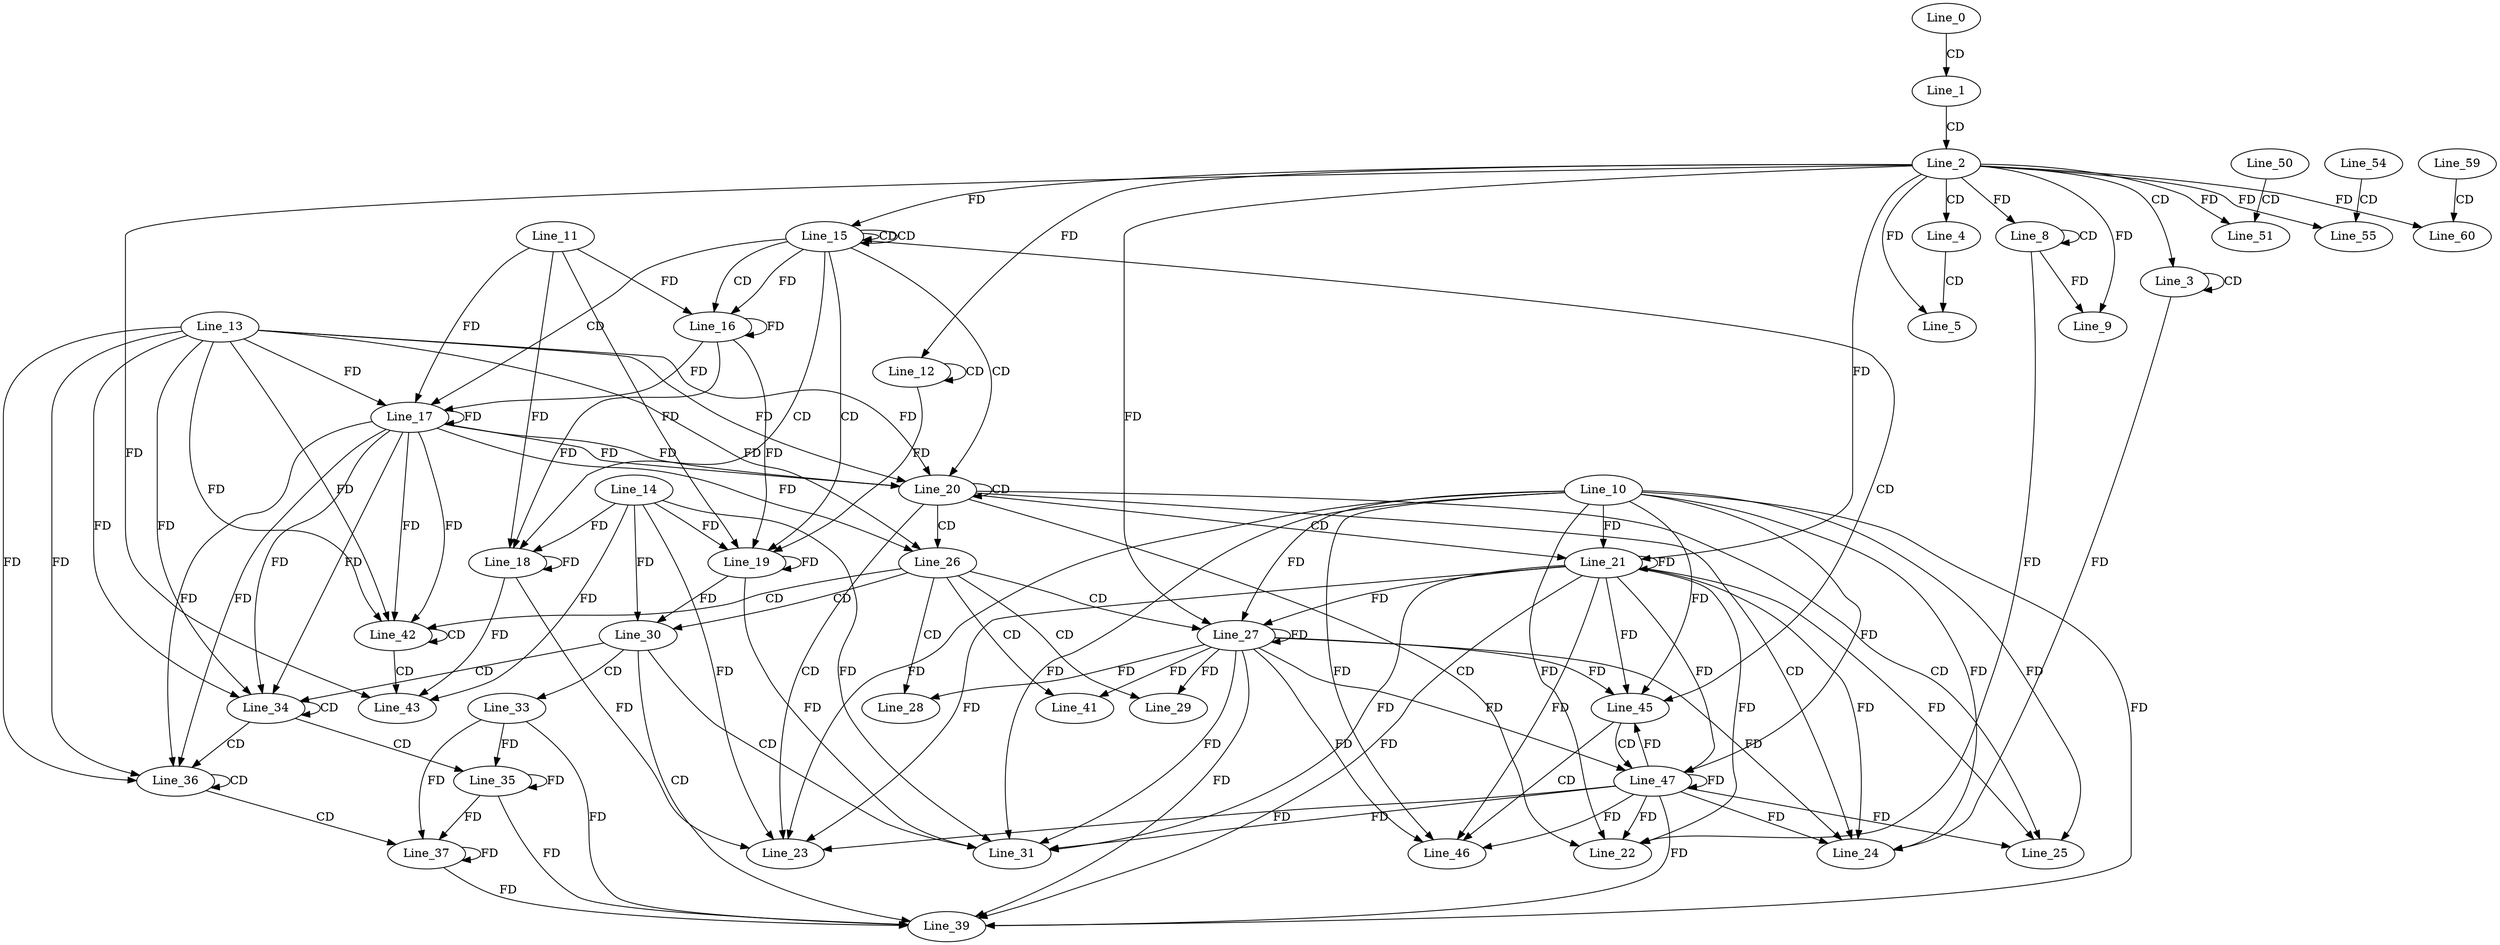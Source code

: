 digraph G {
  Line_0;
  Line_1;
  Line_2;
  Line_3;
  Line_3;
  Line_4;
  Line_5;
  Line_8;
  Line_8;
  Line_9;
  Line_12;
  Line_12;
  Line_15;
  Line_15;
  Line_15;
  Line_15;
  Line_15;
  Line_16;
  Line_11;
  Line_16;
  Line_17;
  Line_13;
  Line_17;
  Line_17;
  Line_18;
  Line_14;
  Line_18;
  Line_19;
  Line_19;
  Line_19;
  Line_20;
  Line_20;
  Line_21;
  Line_10;
  Line_21;
  Line_22;
  Line_23;
  Line_24;
  Line_25;
  Line_26;
  Line_26;
  Line_26;
  Line_26;
  Line_27;
  Line_27;
  Line_28;
  Line_29;
  Line_30;
  Line_31;
  Line_33;
  Line_34;
  Line_34;
  Line_35;
  Line_36;
  Line_36;
  Line_37;
  Line_39;
  Line_41;
  Line_42;
  Line_42;
  Line_43;
  Line_45;
  Line_46;
  Line_47;
  Line_50;
  Line_51;
  Line_54;
  Line_55;
  Line_59;
  Line_60;
  Line_0 -> Line_1 [ label="CD" ];
  Line_1 -> Line_2 [ label="CD" ];
  Line_2 -> Line_3 [ label="CD" ];
  Line_3 -> Line_3 [ label="CD" ];
  Line_2 -> Line_4 [ label="CD" ];
  Line_4 -> Line_5 [ label="CD" ];
  Line_2 -> Line_5 [ label="FD" ];
  Line_8 -> Line_8 [ label="CD" ];
  Line_2 -> Line_8 [ label="FD" ];
  Line_8 -> Line_9 [ label="FD" ];
  Line_2 -> Line_9 [ label="FD" ];
  Line_12 -> Line_12 [ label="CD" ];
  Line_2 -> Line_12 [ label="FD" ];
  Line_15 -> Line_15 [ label="CD" ];
  Line_15 -> Line_15 [ label="CD" ];
  Line_2 -> Line_15 [ label="FD" ];
  Line_15 -> Line_16 [ label="CD" ];
  Line_16 -> Line_16 [ label="FD" ];
  Line_11 -> Line_16 [ label="FD" ];
  Line_15 -> Line_16 [ label="FD" ];
  Line_15 -> Line_17 [ label="CD" ];
  Line_17 -> Line_17 [ label="FD" ];
  Line_13 -> Line_17 [ label="FD" ];
  Line_16 -> Line_17 [ label="FD" ];
  Line_11 -> Line_17 [ label="FD" ];
  Line_15 -> Line_18 [ label="CD" ];
  Line_18 -> Line_18 [ label="FD" ];
  Line_14 -> Line_18 [ label="FD" ];
  Line_16 -> Line_18 [ label="FD" ];
  Line_11 -> Line_18 [ label="FD" ];
  Line_15 -> Line_19 [ label="CD" ];
  Line_19 -> Line_19 [ label="FD" ];
  Line_14 -> Line_19 [ label="FD" ];
  Line_12 -> Line_19 [ label="FD" ];
  Line_16 -> Line_19 [ label="FD" ];
  Line_11 -> Line_19 [ label="FD" ];
  Line_15 -> Line_20 [ label="CD" ];
  Line_17 -> Line_20 [ label="FD" ];
  Line_13 -> Line_20 [ label="FD" ];
  Line_20 -> Line_20 [ label="CD" ];
  Line_17 -> Line_20 [ label="FD" ];
  Line_13 -> Line_20 [ label="FD" ];
  Line_20 -> Line_21 [ label="CD" ];
  Line_21 -> Line_21 [ label="FD" ];
  Line_10 -> Line_21 [ label="FD" ];
  Line_2 -> Line_21 [ label="FD" ];
  Line_20 -> Line_22 [ label="CD" ];
  Line_21 -> Line_22 [ label="FD" ];
  Line_10 -> Line_22 [ label="FD" ];
  Line_8 -> Line_22 [ label="FD" ];
  Line_20 -> Line_23 [ label="CD" ];
  Line_21 -> Line_23 [ label="FD" ];
  Line_10 -> Line_23 [ label="FD" ];
  Line_18 -> Line_23 [ label="FD" ];
  Line_14 -> Line_23 [ label="FD" ];
  Line_20 -> Line_24 [ label="CD" ];
  Line_3 -> Line_24 [ label="FD" ];
  Line_21 -> Line_24 [ label="FD" ];
  Line_10 -> Line_24 [ label="FD" ];
  Line_20 -> Line_25 [ label="CD" ];
  Line_21 -> Line_25 [ label="FD" ];
  Line_10 -> Line_25 [ label="FD" ];
  Line_20 -> Line_26 [ label="CD" ];
  Line_17 -> Line_26 [ label="FD" ];
  Line_13 -> Line_26 [ label="FD" ];
  Line_26 -> Line_27 [ label="CD" ];
  Line_21 -> Line_27 [ label="FD" ];
  Line_27 -> Line_27 [ label="FD" ];
  Line_10 -> Line_27 [ label="FD" ];
  Line_2 -> Line_27 [ label="FD" ];
  Line_26 -> Line_28 [ label="CD" ];
  Line_27 -> Line_28 [ label="FD" ];
  Line_26 -> Line_29 [ label="CD" ];
  Line_27 -> Line_29 [ label="FD" ];
  Line_26 -> Line_30 [ label="CD" ];
  Line_19 -> Line_30 [ label="FD" ];
  Line_14 -> Line_30 [ label="FD" ];
  Line_30 -> Line_31 [ label="CD" ];
  Line_21 -> Line_31 [ label="FD" ];
  Line_27 -> Line_31 [ label="FD" ];
  Line_10 -> Line_31 [ label="FD" ];
  Line_19 -> Line_31 [ label="FD" ];
  Line_14 -> Line_31 [ label="FD" ];
  Line_30 -> Line_33 [ label="CD" ];
  Line_30 -> Line_34 [ label="CD" ];
  Line_17 -> Line_34 [ label="FD" ];
  Line_13 -> Line_34 [ label="FD" ];
  Line_34 -> Line_34 [ label="CD" ];
  Line_17 -> Line_34 [ label="FD" ];
  Line_13 -> Line_34 [ label="FD" ];
  Line_34 -> Line_35 [ label="CD" ];
  Line_33 -> Line_35 [ label="FD" ];
  Line_35 -> Line_35 [ label="FD" ];
  Line_34 -> Line_36 [ label="CD" ];
  Line_17 -> Line_36 [ label="FD" ];
  Line_13 -> Line_36 [ label="FD" ];
  Line_36 -> Line_36 [ label="CD" ];
  Line_17 -> Line_36 [ label="FD" ];
  Line_13 -> Line_36 [ label="FD" ];
  Line_36 -> Line_37 [ label="CD" ];
  Line_33 -> Line_37 [ label="FD" ];
  Line_35 -> Line_37 [ label="FD" ];
  Line_37 -> Line_37 [ label="FD" ];
  Line_30 -> Line_39 [ label="CD" ];
  Line_21 -> Line_39 [ label="FD" ];
  Line_27 -> Line_39 [ label="FD" ];
  Line_10 -> Line_39 [ label="FD" ];
  Line_33 -> Line_39 [ label="FD" ];
  Line_35 -> Line_39 [ label="FD" ];
  Line_37 -> Line_39 [ label="FD" ];
  Line_26 -> Line_41 [ label="CD" ];
  Line_27 -> Line_41 [ label="FD" ];
  Line_26 -> Line_42 [ label="CD" ];
  Line_17 -> Line_42 [ label="FD" ];
  Line_13 -> Line_42 [ label="FD" ];
  Line_42 -> Line_42 [ label="CD" ];
  Line_17 -> Line_42 [ label="FD" ];
  Line_13 -> Line_42 [ label="FD" ];
  Line_42 -> Line_43 [ label="CD" ];
  Line_2 -> Line_43 [ label="FD" ];
  Line_18 -> Line_43 [ label="FD" ];
  Line_14 -> Line_43 [ label="FD" ];
  Line_15 -> Line_45 [ label="CD" ];
  Line_21 -> Line_45 [ label="FD" ];
  Line_27 -> Line_45 [ label="FD" ];
  Line_10 -> Line_45 [ label="FD" ];
  Line_45 -> Line_46 [ label="CD" ];
  Line_21 -> Line_46 [ label="FD" ];
  Line_27 -> Line_46 [ label="FD" ];
  Line_10 -> Line_46 [ label="FD" ];
  Line_45 -> Line_47 [ label="CD" ];
  Line_21 -> Line_47 [ label="FD" ];
  Line_27 -> Line_47 [ label="FD" ];
  Line_47 -> Line_47 [ label="FD" ];
  Line_10 -> Line_47 [ label="FD" ];
  Line_50 -> Line_51 [ label="CD" ];
  Line_2 -> Line_51 [ label="FD" ];
  Line_54 -> Line_55 [ label="CD" ];
  Line_2 -> Line_55 [ label="FD" ];
  Line_59 -> Line_60 [ label="CD" ];
  Line_2 -> Line_60 [ label="FD" ];
  Line_47 -> Line_22 [ label="FD" ];
  Line_47 -> Line_23 [ label="FD" ];
  Line_27 -> Line_24 [ label="FD" ];
  Line_47 -> Line_24 [ label="FD" ];
  Line_47 -> Line_25 [ label="FD" ];
  Line_47 -> Line_31 [ label="FD" ];
  Line_47 -> Line_39 [ label="FD" ];
  Line_47 -> Line_45 [ label="FD" ];
  Line_47 -> Line_46 [ label="FD" ];
}
